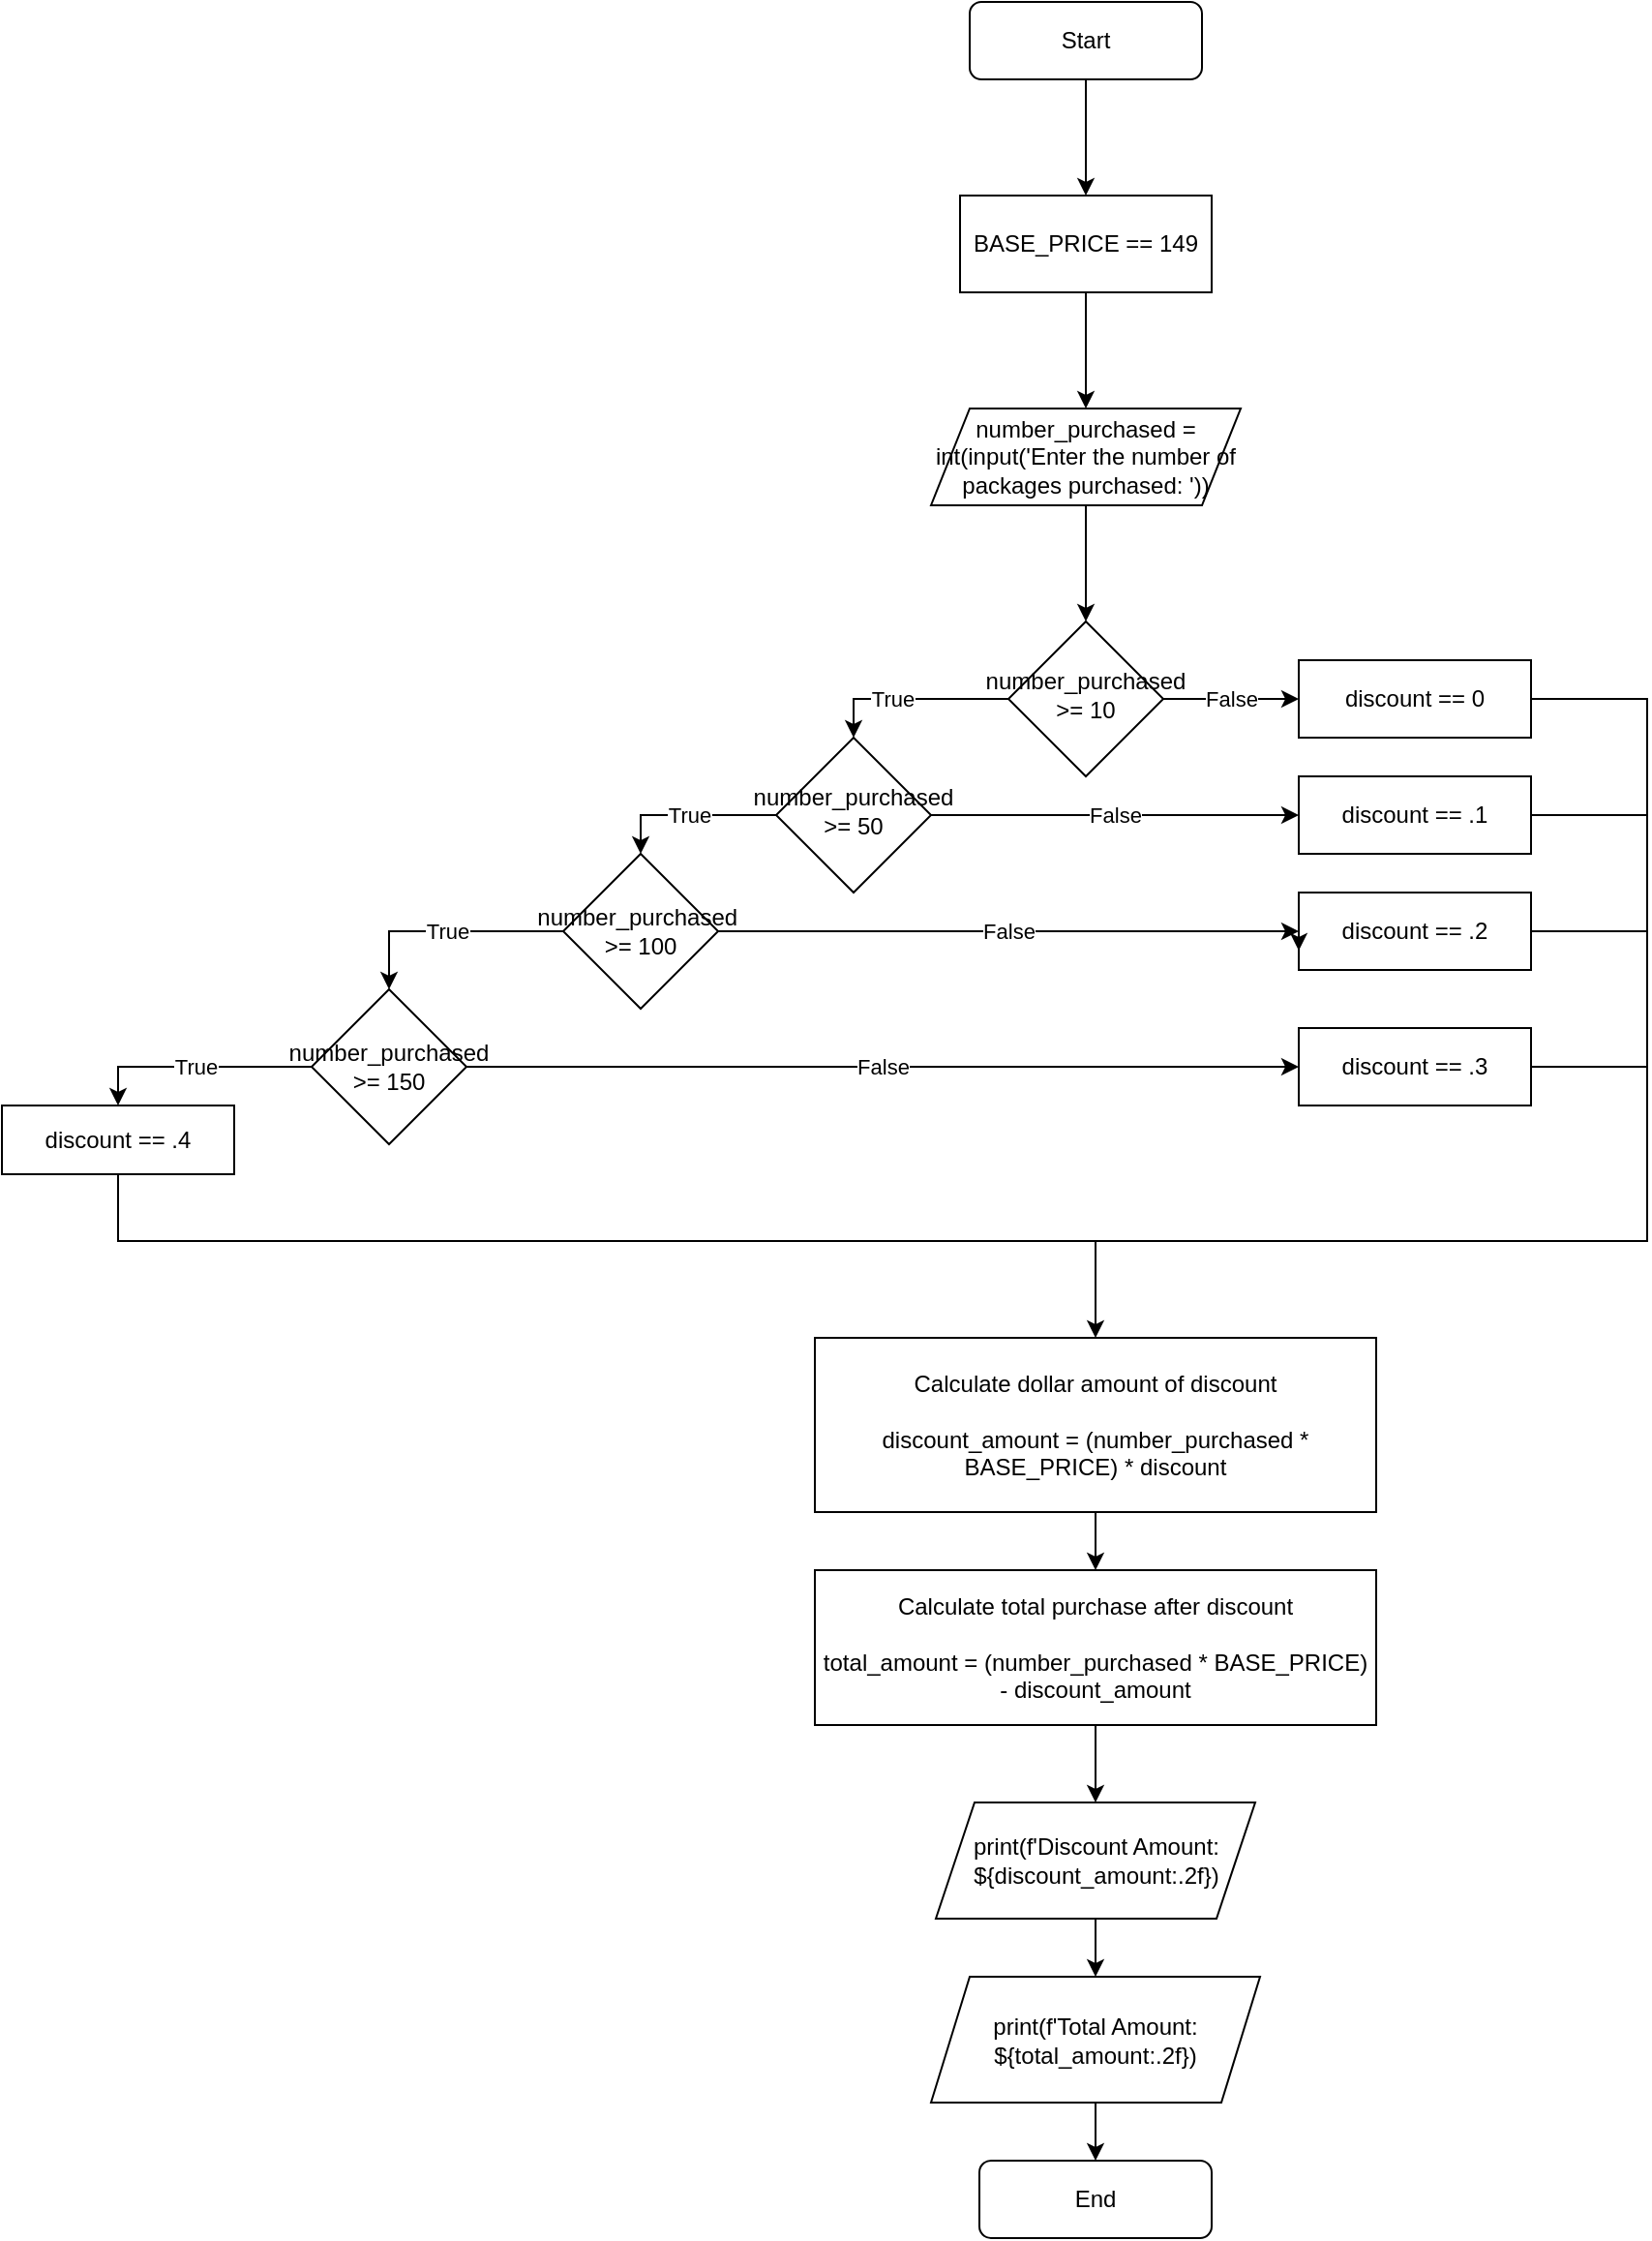 <mxfile version="22.0.4" type="github">
  <diagram id="C5RBs43oDa-KdzZeNtuy" name="Page-1">
    <mxGraphModel dx="1697" dy="763" grid="1" gridSize="10" guides="1" tooltips="1" connect="1" arrows="1" fold="1" page="1" pageScale="1" pageWidth="827" pageHeight="1169" math="0" shadow="0">
      <root>
        <mxCell id="WIyWlLk6GJQsqaUBKTNV-0" />
        <mxCell id="WIyWlLk6GJQsqaUBKTNV-1" parent="WIyWlLk6GJQsqaUBKTNV-0" />
        <mxCell id="Gu5U-ljITWQeZd8yUGla-80" value="" style="group" vertex="1" connectable="0" parent="WIyWlLk6GJQsqaUBKTNV-1">
          <mxGeometry x="-410" width="850" height="1155" as="geometry" />
        </mxCell>
        <mxCell id="WIyWlLk6GJQsqaUBKTNV-3" value="number_purchased = int(input(&#39;Enter the number of packages purchased: &#39;))" style="rounded=0;html=1;fontSize=12;glass=0;strokeWidth=1;shadow=0;verticalAlign=middle;whiteSpace=wrap;shape=parallelogram;perimeter=parallelogramPerimeter;fixedSize=1;" parent="Gu5U-ljITWQeZd8yUGla-80" vertex="1">
          <mxGeometry x="480" y="210" width="160" height="50" as="geometry" />
        </mxCell>
        <mxCell id="WIyWlLk6GJQsqaUBKTNV-6" value="number_purchased &amp;gt;= 10" style="rhombus;html=1;shadow=0;fontFamily=Helvetica;fontSize=12;align=center;strokeWidth=1;spacing=6;spacingTop=-4;verticalAlign=middle;whiteSpace=wrap;" parent="Gu5U-ljITWQeZd8yUGla-80" vertex="1">
          <mxGeometry x="520" y="320" width="80" height="80" as="geometry" />
        </mxCell>
        <mxCell id="Gu5U-ljITWQeZd8yUGla-71" style="edgeStyle=orthogonalEdgeStyle;rounded=0;orthogonalLoop=1;jettySize=auto;html=1;entryX=0.5;entryY=0;entryDx=0;entryDy=0;" edge="1" parent="Gu5U-ljITWQeZd8yUGla-80" source="WIyWlLk6GJQsqaUBKTNV-3" target="WIyWlLk6GJQsqaUBKTNV-6">
          <mxGeometry relative="1" as="geometry" />
        </mxCell>
        <mxCell id="WIyWlLk6GJQsqaUBKTNV-7" value="discount == 0" style="rounded=0;html=1;fontSize=12;glass=0;strokeWidth=1;shadow=0;verticalAlign=middle;whiteSpace=wrap;" parent="Gu5U-ljITWQeZd8yUGla-80" vertex="1">
          <mxGeometry x="670" y="340" width="120" height="40" as="geometry" />
        </mxCell>
        <mxCell id="Gu5U-ljITWQeZd8yUGla-14" value="False" style="edgeStyle=orthogonalEdgeStyle;rounded=0;orthogonalLoop=1;jettySize=auto;html=1;verticalAlign=middle;" edge="1" parent="Gu5U-ljITWQeZd8yUGla-80" source="WIyWlLk6GJQsqaUBKTNV-6" target="WIyWlLk6GJQsqaUBKTNV-7">
          <mxGeometry relative="1" as="geometry" />
        </mxCell>
        <mxCell id="WIyWlLk6GJQsqaUBKTNV-10" value="number_purchased &amp;gt;= 50" style="rhombus;html=1;shadow=0;fontFamily=Helvetica;fontSize=12;align=center;strokeWidth=1;spacing=6;spacingTop=-4;verticalAlign=middle;whiteSpace=wrap;" parent="Gu5U-ljITWQeZd8yUGla-80" vertex="1">
          <mxGeometry x="400" y="380" width="80" height="80" as="geometry" />
        </mxCell>
        <mxCell id="Gu5U-ljITWQeZd8yUGla-15" value="True" style="edgeStyle=orthogonalEdgeStyle;rounded=0;orthogonalLoop=1;jettySize=auto;html=1;verticalAlign=middle;entryX=0.5;entryY=0;entryDx=0;entryDy=0;" edge="1" parent="Gu5U-ljITWQeZd8yUGla-80" source="WIyWlLk6GJQsqaUBKTNV-6" target="WIyWlLk6GJQsqaUBKTNV-10">
          <mxGeometry x="0.2" relative="1" as="geometry">
            <Array as="points">
              <mxPoint x="440" y="360" />
            </Array>
            <mxPoint as="offset" />
          </mxGeometry>
        </mxCell>
        <mxCell id="WIyWlLk6GJQsqaUBKTNV-12" value="discount == .1" style="rounded=0;html=1;fontSize=12;glass=0;strokeWidth=1;shadow=0;verticalAlign=middle;whiteSpace=wrap;" parent="Gu5U-ljITWQeZd8yUGla-80" vertex="1">
          <mxGeometry x="670" y="400" width="120" height="40" as="geometry" />
        </mxCell>
        <mxCell id="Gu5U-ljITWQeZd8yUGla-13" value="False" style="edgeStyle=orthogonalEdgeStyle;rounded=0;orthogonalLoop=1;jettySize=auto;html=1;verticalAlign=middle;" edge="1" parent="Gu5U-ljITWQeZd8yUGla-80" source="WIyWlLk6GJQsqaUBKTNV-10" target="WIyWlLk6GJQsqaUBKTNV-12">
          <mxGeometry relative="1" as="geometry" />
        </mxCell>
        <mxCell id="Gu5U-ljITWQeZd8yUGla-38" value="False" style="edgeStyle=orthogonalEdgeStyle;rounded=0;orthogonalLoop=1;jettySize=auto;html=1;" edge="1" parent="Gu5U-ljITWQeZd8yUGla-80" source="Gu5U-ljITWQeZd8yUGla-0">
          <mxGeometry x="-0.002" relative="1" as="geometry">
            <mxPoint x="670" y="480" as="targetPoint" />
            <mxPoint as="offset" />
          </mxGeometry>
        </mxCell>
        <mxCell id="Gu5U-ljITWQeZd8yUGla-0" value="number_purchased&amp;nbsp; &amp;gt;= 100" style="rhombus;html=1;verticalAlign=middle;whiteSpace=wrap;" vertex="1" parent="Gu5U-ljITWQeZd8yUGla-80">
          <mxGeometry x="290" y="440" width="80" height="80" as="geometry" />
        </mxCell>
        <mxCell id="Gu5U-ljITWQeZd8yUGla-35" value="True" style="edgeStyle=orthogonalEdgeStyle;rounded=0;orthogonalLoop=1;jettySize=auto;html=1;entryX=0.5;entryY=0;entryDx=0;entryDy=0;" edge="1" parent="Gu5U-ljITWQeZd8yUGla-80" source="WIyWlLk6GJQsqaUBKTNV-10" target="Gu5U-ljITWQeZd8yUGla-0">
          <mxGeometry relative="1" as="geometry" />
        </mxCell>
        <mxCell id="Gu5U-ljITWQeZd8yUGla-1" value="number_purchased &amp;gt;= 150" style="rhombus;html=1;verticalAlign=middle;whiteSpace=wrap;" vertex="1" parent="Gu5U-ljITWQeZd8yUGla-80">
          <mxGeometry x="160" y="510" width="80" height="80" as="geometry" />
        </mxCell>
        <mxCell id="Gu5U-ljITWQeZd8yUGla-39" value="True" style="edgeStyle=orthogonalEdgeStyle;rounded=0;orthogonalLoop=1;jettySize=auto;html=1;entryX=0.5;entryY=0;entryDx=0;entryDy=0;" edge="1" parent="Gu5U-ljITWQeZd8yUGla-80" source="Gu5U-ljITWQeZd8yUGla-0" target="Gu5U-ljITWQeZd8yUGla-1">
          <mxGeometry relative="1" as="geometry" />
        </mxCell>
        <mxCell id="Gu5U-ljITWQeZd8yUGla-3" value="discount == .2" style="rounded=0;html=1;verticalAlign=middle;whiteSpace=wrap;" vertex="1" parent="Gu5U-ljITWQeZd8yUGla-80">
          <mxGeometry x="670" y="460" width="120" height="40" as="geometry" />
        </mxCell>
        <mxCell id="Gu5U-ljITWQeZd8yUGla-7" value="discount == .3" style="rounded=0;html=1;verticalAlign=middle;whiteSpace=wrap;" vertex="1" parent="Gu5U-ljITWQeZd8yUGla-80">
          <mxGeometry x="670" y="530" width="120" height="40" as="geometry" />
        </mxCell>
        <mxCell id="Gu5U-ljITWQeZd8yUGla-41" value="False" style="edgeStyle=orthogonalEdgeStyle;rounded=0;orthogonalLoop=1;jettySize=auto;html=1;entryX=0;entryY=0.5;entryDx=0;entryDy=0;" edge="1" parent="Gu5U-ljITWQeZd8yUGla-80" source="Gu5U-ljITWQeZd8yUGla-1" target="Gu5U-ljITWQeZd8yUGla-7">
          <mxGeometry relative="1" as="geometry" />
        </mxCell>
        <mxCell id="Gu5U-ljITWQeZd8yUGla-9" value="discount == .4" style="rounded=0;html=1;verticalAlign=middle;whiteSpace=wrap;" vertex="1" parent="Gu5U-ljITWQeZd8yUGla-80">
          <mxGeometry y="570" width="120" height="35.5" as="geometry" />
        </mxCell>
        <mxCell id="Gu5U-ljITWQeZd8yUGla-17" value="print(f&#39;Discount Amount: ${discount_amount:.2f&lt;span style=&quot;background-color: initial;&quot;&gt;})&lt;/span&gt;" style="rounded=0;html=1;verticalAlign=middle;whiteSpace=wrap;shape=parallelogram;perimeter=parallelogramPerimeter;fixedSize=1;" vertex="1" parent="Gu5U-ljITWQeZd8yUGla-80">
          <mxGeometry x="482.5" y="930" width="165" height="60" as="geometry" />
        </mxCell>
        <mxCell id="Gu5U-ljITWQeZd8yUGla-43" value="True" style="edgeStyle=orthogonalEdgeStyle;rounded=0;orthogonalLoop=1;jettySize=auto;html=1;entryX=0.5;entryY=0;entryDx=0;entryDy=0;" edge="1" parent="Gu5U-ljITWQeZd8yUGla-80" source="Gu5U-ljITWQeZd8yUGla-1" target="Gu5U-ljITWQeZd8yUGla-9">
          <mxGeometry relative="1" as="geometry" />
        </mxCell>
        <mxCell id="Gu5U-ljITWQeZd8yUGla-19" value="print(f&#39;Total Amount: ${total_amount:.2f})" style="rounded=0;html=1;verticalAlign=middle;whiteSpace=wrap;shape=parallelogram;perimeter=parallelogramPerimeter;fixedSize=1;" vertex="1" parent="Gu5U-ljITWQeZd8yUGla-80">
          <mxGeometry x="480" y="1020" width="170" height="65" as="geometry" />
        </mxCell>
        <mxCell id="Gu5U-ljITWQeZd8yUGla-20" value="" style="edgeStyle=orthogonalEdgeStyle;rounded=0;orthogonalLoop=1;jettySize=auto;html=1;verticalAlign=middle;" edge="1" parent="Gu5U-ljITWQeZd8yUGla-80" source="Gu5U-ljITWQeZd8yUGla-17" target="Gu5U-ljITWQeZd8yUGla-19">
          <mxGeometry relative="1" as="geometry" />
        </mxCell>
        <mxCell id="Gu5U-ljITWQeZd8yUGla-32" value="" style="edgeStyle=orthogonalEdgeStyle;rounded=0;orthogonalLoop=1;jettySize=auto;html=1;" edge="1" parent="Gu5U-ljITWQeZd8yUGla-80" source="Gu5U-ljITWQeZd8yUGla-72" target="WIyWlLk6GJQsqaUBKTNV-3">
          <mxGeometry relative="1" as="geometry" />
        </mxCell>
        <mxCell id="Gu5U-ljITWQeZd8yUGla-31" value="Start" style="rounded=1;whiteSpace=wrap;html=1;" vertex="1" parent="Gu5U-ljITWQeZd8yUGla-80">
          <mxGeometry x="500" width="120" height="40" as="geometry" />
        </mxCell>
        <mxCell id="Gu5U-ljITWQeZd8yUGla-34" style="edgeStyle=orthogonalEdgeStyle;rounded=0;orthogonalLoop=1;jettySize=auto;html=1;exitX=0;exitY=0.5;exitDx=0;exitDy=0;entryX=0;entryY=0.75;entryDx=0;entryDy=0;" edge="1" parent="Gu5U-ljITWQeZd8yUGla-80" source="Gu5U-ljITWQeZd8yUGla-3" target="Gu5U-ljITWQeZd8yUGla-3">
          <mxGeometry relative="1" as="geometry" />
        </mxCell>
        <mxCell id="Gu5U-ljITWQeZd8yUGla-53" value="" style="endArrow=none;html=1;rounded=0;entryX=0.5;entryY=1;entryDx=0;entryDy=0;" edge="1" parent="Gu5U-ljITWQeZd8yUGla-80" target="Gu5U-ljITWQeZd8yUGla-9">
          <mxGeometry width="50" height="50" relative="1" as="geometry">
            <mxPoint x="570" y="640" as="sourcePoint" />
            <mxPoint x="430" y="510" as="targetPoint" />
            <Array as="points">
              <mxPoint x="60" y="640" />
            </Array>
          </mxGeometry>
        </mxCell>
        <mxCell id="Gu5U-ljITWQeZd8yUGla-54" value="" style="endArrow=none;html=1;rounded=0;entryX=1;entryY=0.5;entryDx=0;entryDy=0;" edge="1" parent="Gu5U-ljITWQeZd8yUGla-80" target="WIyWlLk6GJQsqaUBKTNV-7">
          <mxGeometry width="50" height="50" relative="1" as="geometry">
            <mxPoint x="570" y="640" as="sourcePoint" />
            <mxPoint x="750" y="510" as="targetPoint" />
            <Array as="points">
              <mxPoint x="850" y="640" />
              <mxPoint x="850" y="360" />
            </Array>
          </mxGeometry>
        </mxCell>
        <mxCell id="Gu5U-ljITWQeZd8yUGla-56" value="" style="endArrow=none;html=1;rounded=0;entryX=1;entryY=0.5;entryDx=0;entryDy=0;" edge="1" parent="Gu5U-ljITWQeZd8yUGla-80" target="WIyWlLk6GJQsqaUBKTNV-12">
          <mxGeometry width="50" height="50" relative="1" as="geometry">
            <mxPoint x="850" y="420" as="sourcePoint" />
            <mxPoint x="620" y="510" as="targetPoint" />
          </mxGeometry>
        </mxCell>
        <mxCell id="Gu5U-ljITWQeZd8yUGla-57" value="" style="endArrow=none;html=1;rounded=0;entryX=1;entryY=0.5;entryDx=0;entryDy=0;" edge="1" parent="Gu5U-ljITWQeZd8yUGla-80" target="Gu5U-ljITWQeZd8yUGla-3">
          <mxGeometry width="50" height="50" relative="1" as="geometry">
            <mxPoint x="850" y="480" as="sourcePoint" />
            <mxPoint x="620" y="510" as="targetPoint" />
          </mxGeometry>
        </mxCell>
        <mxCell id="Gu5U-ljITWQeZd8yUGla-58" value="" style="endArrow=none;html=1;rounded=0;entryX=1;entryY=0.5;entryDx=0;entryDy=0;" edge="1" parent="Gu5U-ljITWQeZd8yUGla-80" target="Gu5U-ljITWQeZd8yUGla-7">
          <mxGeometry width="50" height="50" relative="1" as="geometry">
            <mxPoint x="850" y="550" as="sourcePoint" />
            <mxPoint x="620" y="510" as="targetPoint" />
          </mxGeometry>
        </mxCell>
        <mxCell id="Gu5U-ljITWQeZd8yUGla-59" value="End" style="whiteSpace=wrap;html=1;rounded=1;" vertex="1" parent="Gu5U-ljITWQeZd8yUGla-80">
          <mxGeometry x="505" y="1115" width="120" height="40" as="geometry" />
        </mxCell>
        <mxCell id="Gu5U-ljITWQeZd8yUGla-60" value="" style="edgeStyle=orthogonalEdgeStyle;rounded=0;orthogonalLoop=1;jettySize=auto;html=1;" edge="1" parent="Gu5U-ljITWQeZd8yUGla-80" source="Gu5U-ljITWQeZd8yUGla-19" target="Gu5U-ljITWQeZd8yUGla-59">
          <mxGeometry relative="1" as="geometry" />
        </mxCell>
        <mxCell id="Gu5U-ljITWQeZd8yUGla-70" value="Calculate dollar amount of discount&lt;br&gt;&lt;br&gt;discount_amount = (number_purchased * BASE_PRICE) * discount" style="rounded=0;whiteSpace=wrap;html=1;" vertex="1" parent="Gu5U-ljITWQeZd8yUGla-80">
          <mxGeometry x="420" y="690" width="290" height="90" as="geometry" />
        </mxCell>
        <mxCell id="Gu5U-ljITWQeZd8yUGla-73" value="" style="edgeStyle=orthogonalEdgeStyle;rounded=0;orthogonalLoop=1;jettySize=auto;html=1;" edge="1" parent="Gu5U-ljITWQeZd8yUGla-80" source="Gu5U-ljITWQeZd8yUGla-31" target="Gu5U-ljITWQeZd8yUGla-72">
          <mxGeometry relative="1" as="geometry">
            <mxPoint x="560" y="40" as="sourcePoint" />
            <mxPoint x="560" y="210" as="targetPoint" />
          </mxGeometry>
        </mxCell>
        <mxCell id="Gu5U-ljITWQeZd8yUGla-72" value="BASE_PRICE == 149" style="rounded=0;whiteSpace=wrap;html=1;" vertex="1" parent="Gu5U-ljITWQeZd8yUGla-80">
          <mxGeometry x="495" y="100" width="130" height="50" as="geometry" />
        </mxCell>
        <mxCell id="Gu5U-ljITWQeZd8yUGla-79" value="" style="edgeStyle=orthogonalEdgeStyle;rounded=0;orthogonalLoop=1;jettySize=auto;html=1;" edge="1" parent="Gu5U-ljITWQeZd8yUGla-80" source="Gu5U-ljITWQeZd8yUGla-74" target="Gu5U-ljITWQeZd8yUGla-17">
          <mxGeometry relative="1" as="geometry" />
        </mxCell>
        <mxCell id="Gu5U-ljITWQeZd8yUGla-74" value="Calculate total purchase after discount&lt;br&gt;&lt;br&gt;total_amount = (number_purchased * BASE_PRICE) - discount_amount" style="rounded=0;whiteSpace=wrap;html=1;" vertex="1" parent="Gu5U-ljITWQeZd8yUGla-80">
          <mxGeometry x="420" y="810" width="290" height="80" as="geometry" />
        </mxCell>
        <mxCell id="Gu5U-ljITWQeZd8yUGla-77" style="edgeStyle=orthogonalEdgeStyle;rounded=0;orthogonalLoop=1;jettySize=auto;html=1;exitX=0.5;exitY=1;exitDx=0;exitDy=0;entryX=0.5;entryY=0;entryDx=0;entryDy=0;" edge="1" parent="Gu5U-ljITWQeZd8yUGla-80" source="Gu5U-ljITWQeZd8yUGla-70" target="Gu5U-ljITWQeZd8yUGla-74">
          <mxGeometry relative="1" as="geometry" />
        </mxCell>
        <mxCell id="Gu5U-ljITWQeZd8yUGla-76" value="" style="endArrow=classic;html=1;rounded=0;entryX=0.5;entryY=0;entryDx=0;entryDy=0;" edge="1" parent="Gu5U-ljITWQeZd8yUGla-80" target="Gu5U-ljITWQeZd8yUGla-70">
          <mxGeometry width="50" height="50" relative="1" as="geometry">
            <mxPoint x="565" y="640" as="sourcePoint" />
            <mxPoint x="570" y="640" as="targetPoint" />
          </mxGeometry>
        </mxCell>
      </root>
    </mxGraphModel>
  </diagram>
</mxfile>
